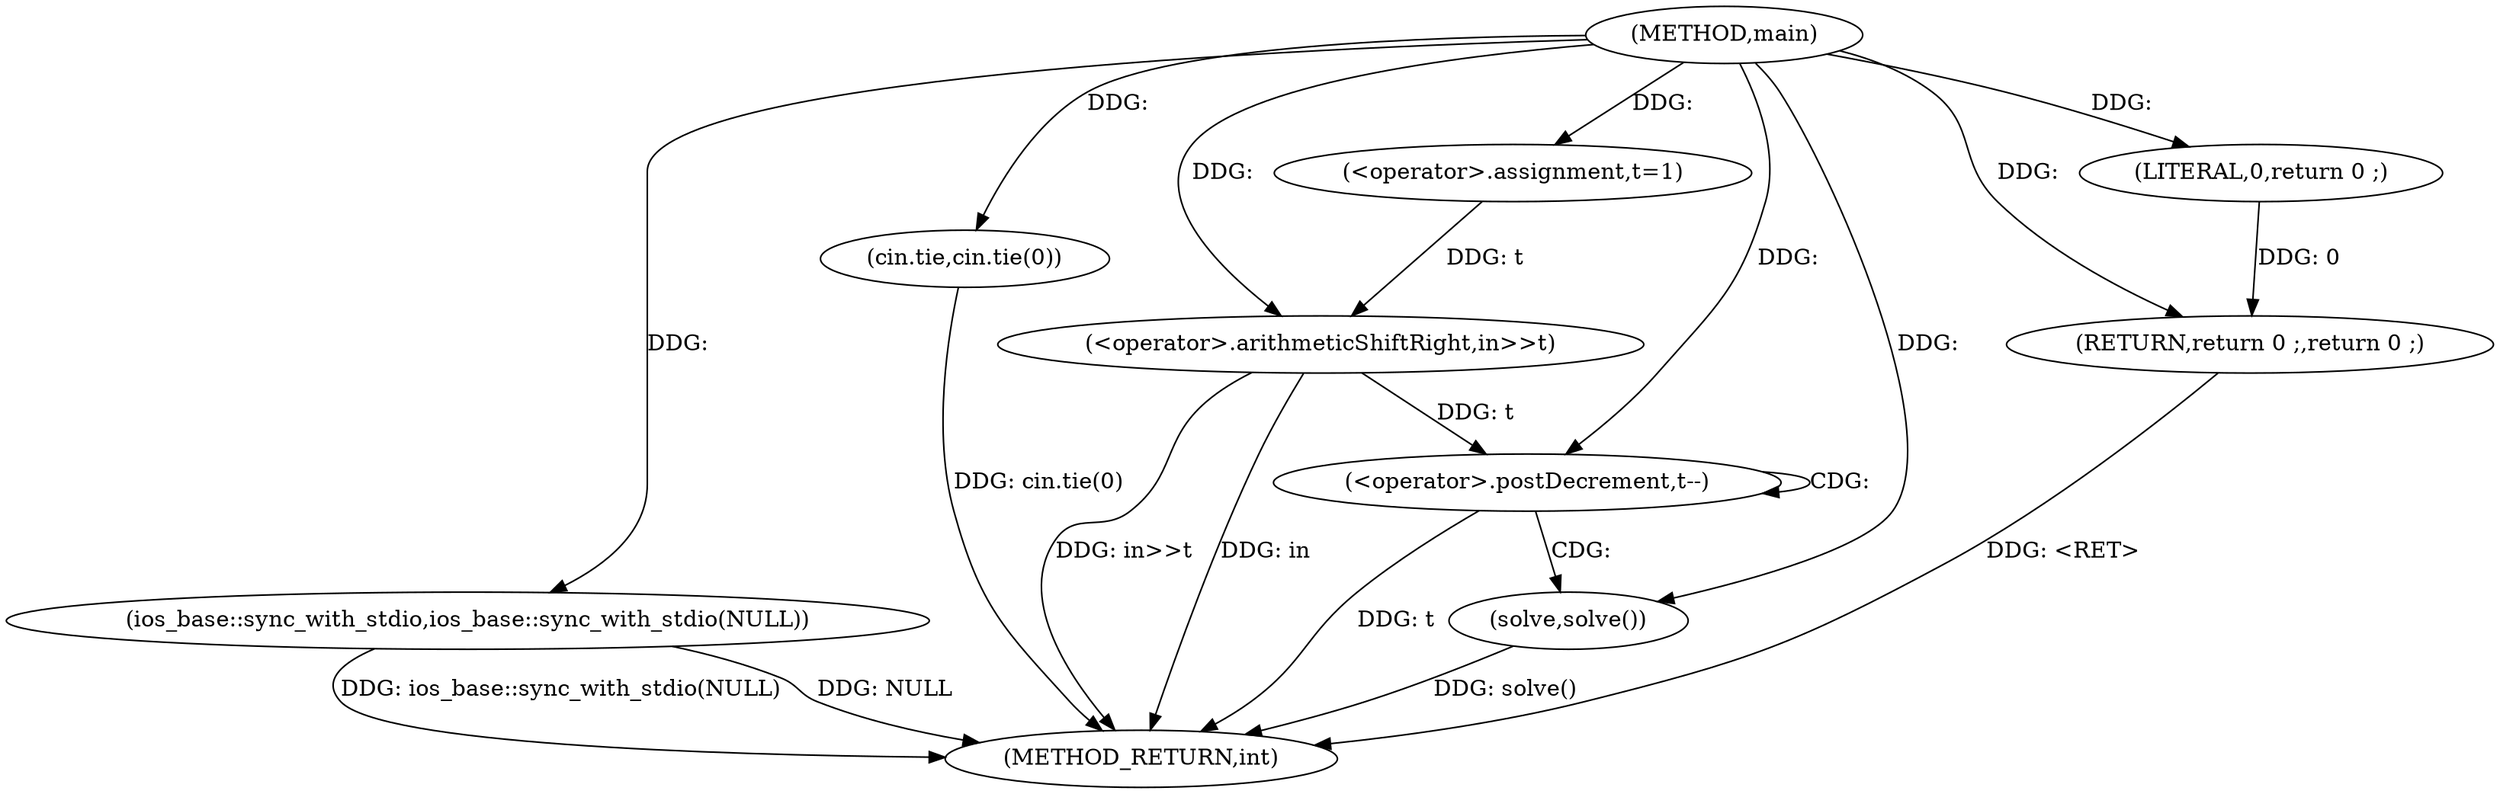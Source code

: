 digraph "main" {  
"1000410" [label = "(METHOD,main)" ]
"1000430" [label = "(METHOD_RETURN,int)" ]
"1000412" [label = "(ios_base::sync_with_stdio,ios_base::sync_with_stdio(NULL))" ]
"1000414" [label = "(cin.tie,cin.tie(0))" ]
"1000417" [label = "(<operator>.assignment,t=1)" ]
"1000420" [label = "(<operator>.arithmeticShiftRight,in>>t)" ]
"1000428" [label = "(RETURN,return 0 ;,return 0 ;)" ]
"1000424" [label = "(<operator>.postDecrement,t--)" ]
"1000429" [label = "(LITERAL,0,return 0 ;)" ]
"1000427" [label = "(solve,solve())" ]
  "1000412" -> "1000430"  [ label = "DDG: ios_base::sync_with_stdio(NULL)"] 
  "1000414" -> "1000430"  [ label = "DDG: cin.tie(0)"] 
  "1000420" -> "1000430"  [ label = "DDG: in>>t"] 
  "1000424" -> "1000430"  [ label = "DDG: t"] 
  "1000427" -> "1000430"  [ label = "DDG: solve()"] 
  "1000428" -> "1000430"  [ label = "DDG: <RET>"] 
  "1000420" -> "1000430"  [ label = "DDG: in"] 
  "1000412" -> "1000430"  [ label = "DDG: NULL"] 
  "1000410" -> "1000417"  [ label = "DDG: "] 
  "1000429" -> "1000428"  [ label = "DDG: 0"] 
  "1000410" -> "1000428"  [ label = "DDG: "] 
  "1000410" -> "1000412"  [ label = "DDG: "] 
  "1000410" -> "1000414"  [ label = "DDG: "] 
  "1000410" -> "1000420"  [ label = "DDG: "] 
  "1000417" -> "1000420"  [ label = "DDG: t"] 
  "1000410" -> "1000429"  [ label = "DDG: "] 
  "1000420" -> "1000424"  [ label = "DDG: t"] 
  "1000410" -> "1000424"  [ label = "DDG: "] 
  "1000410" -> "1000427"  [ label = "DDG: "] 
  "1000424" -> "1000424"  [ label = "CDG: "] 
  "1000424" -> "1000427"  [ label = "CDG: "] 
}
